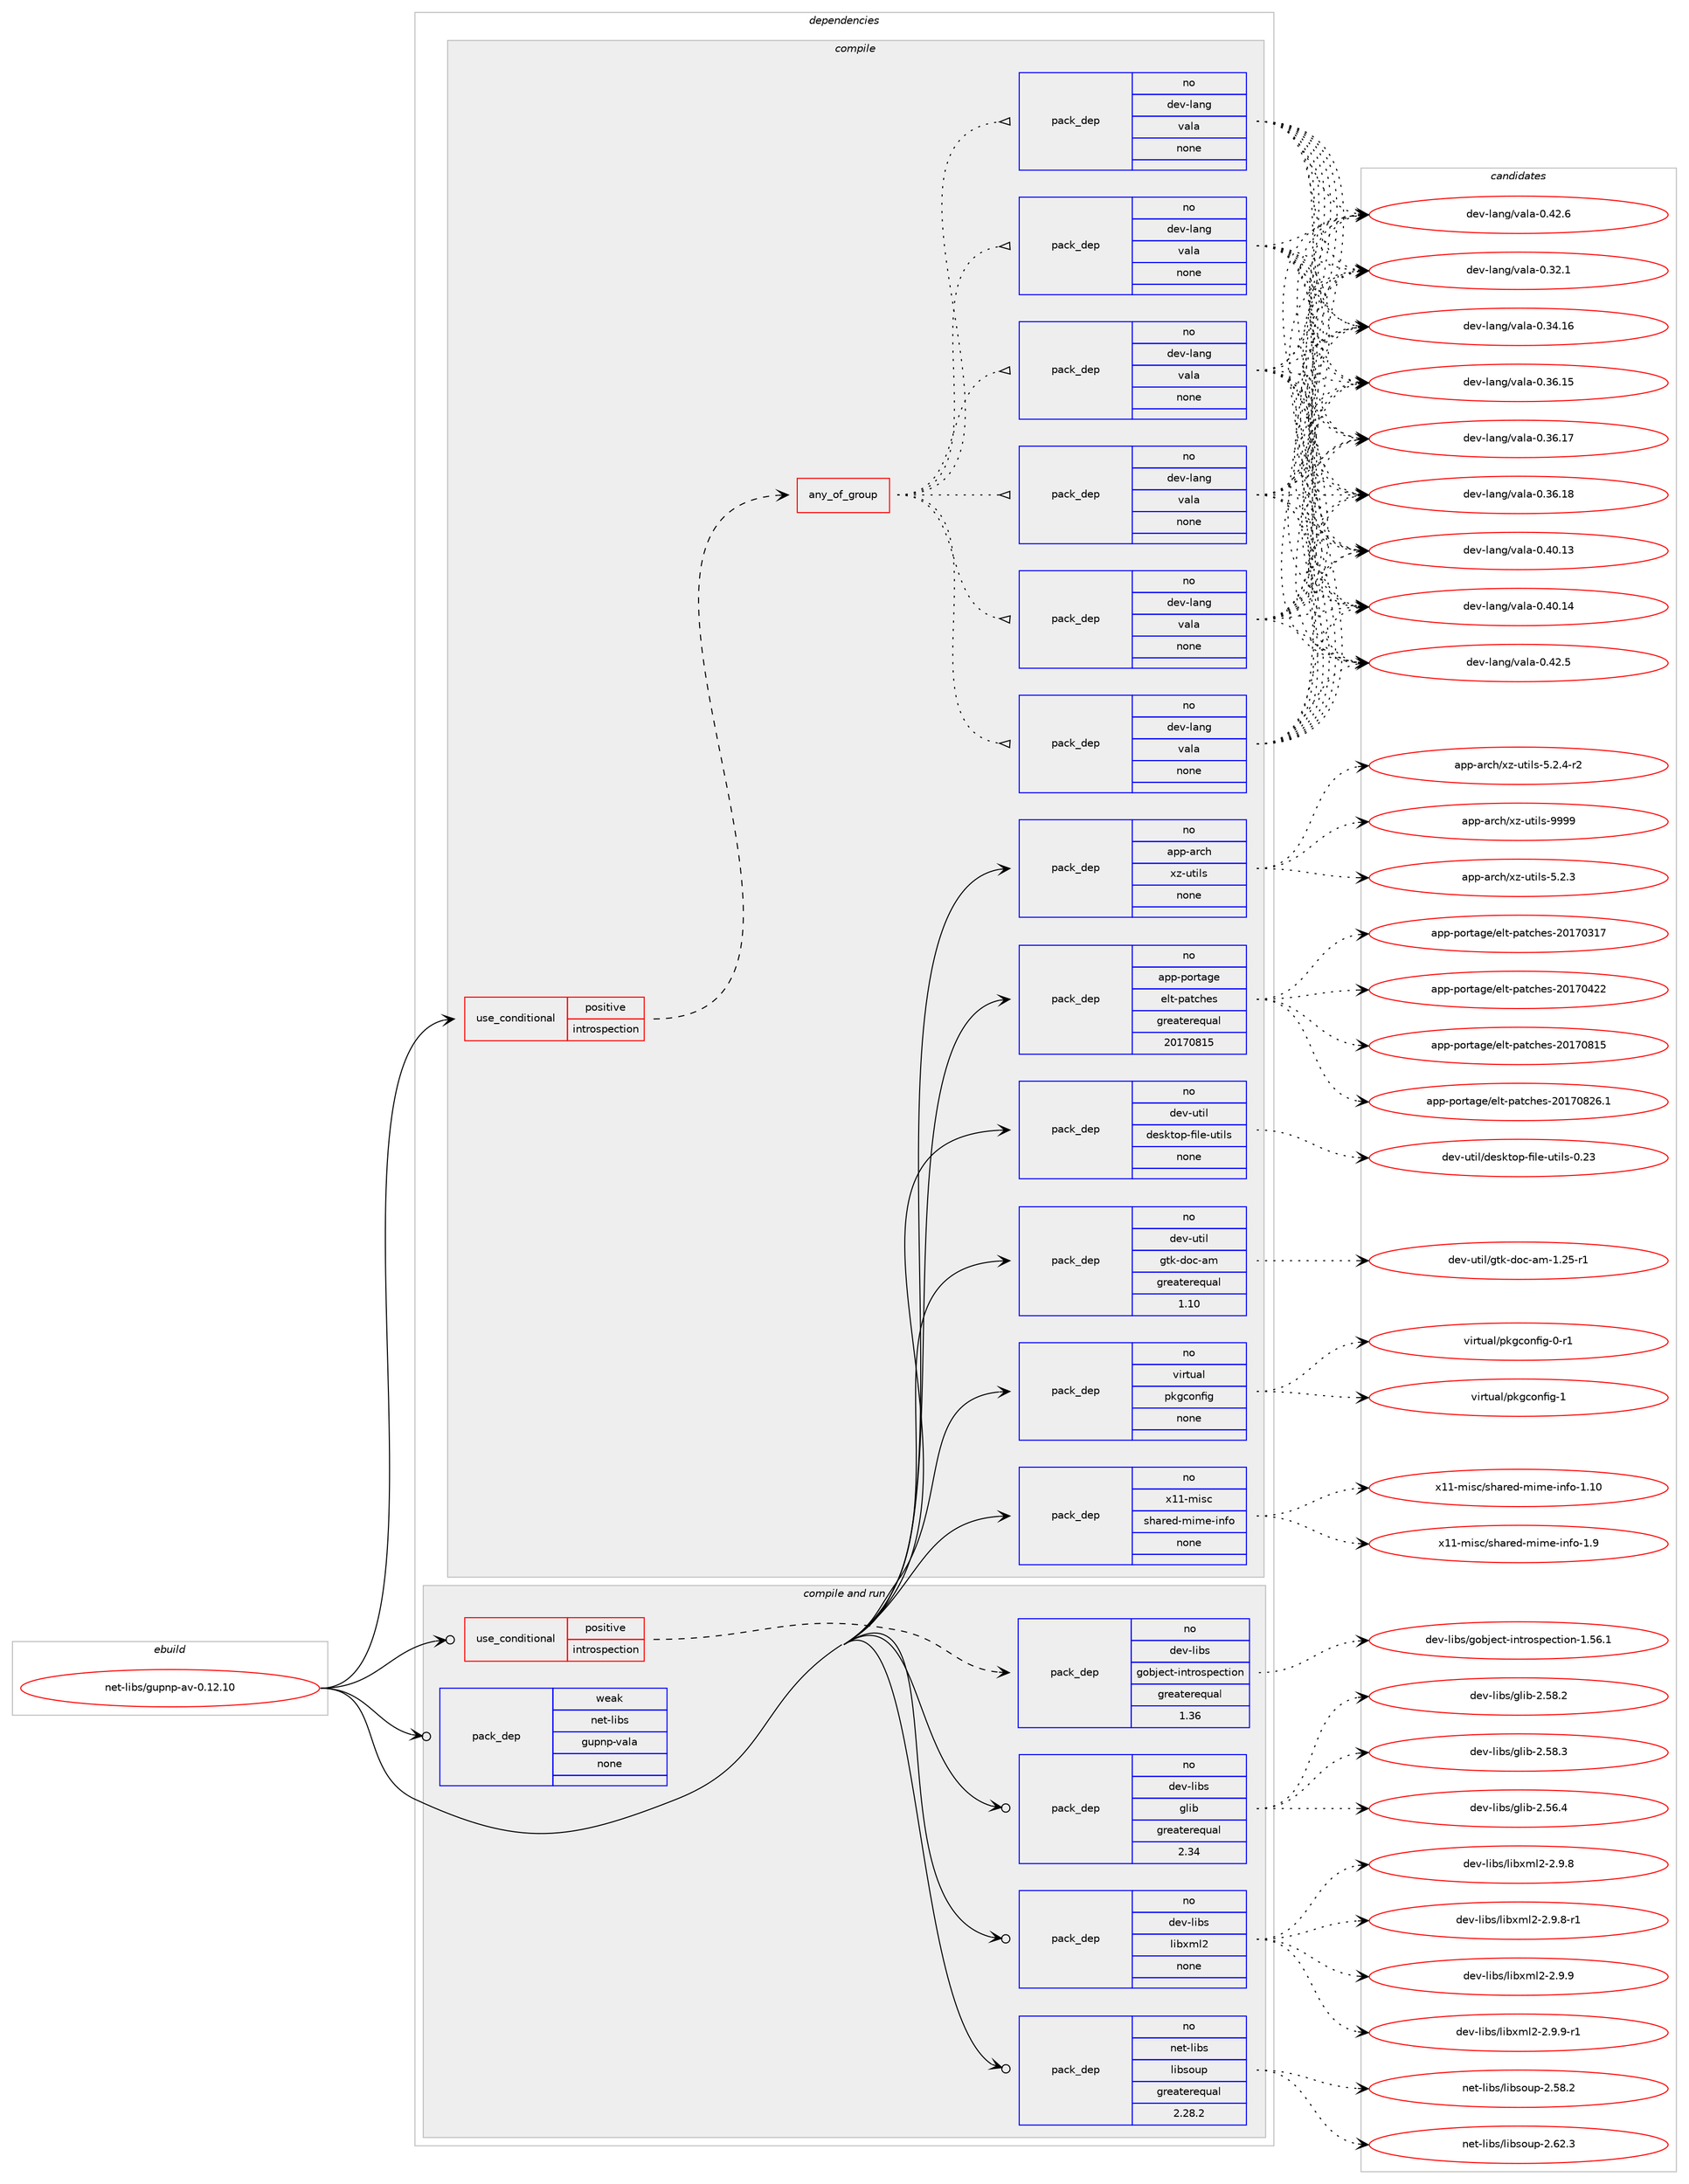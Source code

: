 digraph prolog {

# *************
# Graph options
# *************

newrank=true;
concentrate=true;
compound=true;
graph [rankdir=LR,fontname=Helvetica,fontsize=10,ranksep=1.5];#, ranksep=2.5, nodesep=0.2];
edge  [arrowhead=vee];
node  [fontname=Helvetica,fontsize=10];

# **********
# The ebuild
# **********

subgraph cluster_leftcol {
color=gray;
rank=same;
label=<<i>ebuild</i>>;
id [label="net-libs/gupnp-av-0.12.10", color=red, width=4, href="../net-libs/gupnp-av-0.12.10.svg"];
}

# ****************
# The dependencies
# ****************

subgraph cluster_midcol {
color=gray;
label=<<i>dependencies</i>>;
subgraph cluster_compile {
fillcolor="#eeeeee";
style=filled;
label=<<i>compile</i>>;
subgraph cond446081 {
dependency1659011 [label=<<TABLE BORDER="0" CELLBORDER="1" CELLSPACING="0" CELLPADDING="4"><TR><TD ROWSPAN="3" CELLPADDING="10">use_conditional</TD></TR><TR><TD>positive</TD></TR><TR><TD>introspection</TD></TR></TABLE>>, shape=none, color=red];
subgraph any26099 {
dependency1659012 [label=<<TABLE BORDER="0" CELLBORDER="1" CELLSPACING="0" CELLPADDING="4"><TR><TD CELLPADDING="10">any_of_group</TD></TR></TABLE>>, shape=none, color=red];subgraph pack1186043 {
dependency1659013 [label=<<TABLE BORDER="0" CELLBORDER="1" CELLSPACING="0" CELLPADDING="4" WIDTH="220"><TR><TD ROWSPAN="6" CELLPADDING="30">pack_dep</TD></TR><TR><TD WIDTH="110">no</TD></TR><TR><TD>dev-lang</TD></TR><TR><TD>vala</TD></TR><TR><TD>none</TD></TR><TR><TD></TD></TR></TABLE>>, shape=none, color=blue];
}
dependency1659012:e -> dependency1659013:w [weight=20,style="dotted",arrowhead="oinv"];
subgraph pack1186044 {
dependency1659014 [label=<<TABLE BORDER="0" CELLBORDER="1" CELLSPACING="0" CELLPADDING="4" WIDTH="220"><TR><TD ROWSPAN="6" CELLPADDING="30">pack_dep</TD></TR><TR><TD WIDTH="110">no</TD></TR><TR><TD>dev-lang</TD></TR><TR><TD>vala</TD></TR><TR><TD>none</TD></TR><TR><TD></TD></TR></TABLE>>, shape=none, color=blue];
}
dependency1659012:e -> dependency1659014:w [weight=20,style="dotted",arrowhead="oinv"];
subgraph pack1186045 {
dependency1659015 [label=<<TABLE BORDER="0" CELLBORDER="1" CELLSPACING="0" CELLPADDING="4" WIDTH="220"><TR><TD ROWSPAN="6" CELLPADDING="30">pack_dep</TD></TR><TR><TD WIDTH="110">no</TD></TR><TR><TD>dev-lang</TD></TR><TR><TD>vala</TD></TR><TR><TD>none</TD></TR><TR><TD></TD></TR></TABLE>>, shape=none, color=blue];
}
dependency1659012:e -> dependency1659015:w [weight=20,style="dotted",arrowhead="oinv"];
subgraph pack1186046 {
dependency1659016 [label=<<TABLE BORDER="0" CELLBORDER="1" CELLSPACING="0" CELLPADDING="4" WIDTH="220"><TR><TD ROWSPAN="6" CELLPADDING="30">pack_dep</TD></TR><TR><TD WIDTH="110">no</TD></TR><TR><TD>dev-lang</TD></TR><TR><TD>vala</TD></TR><TR><TD>none</TD></TR><TR><TD></TD></TR></TABLE>>, shape=none, color=blue];
}
dependency1659012:e -> dependency1659016:w [weight=20,style="dotted",arrowhead="oinv"];
subgraph pack1186047 {
dependency1659017 [label=<<TABLE BORDER="0" CELLBORDER="1" CELLSPACING="0" CELLPADDING="4" WIDTH="220"><TR><TD ROWSPAN="6" CELLPADDING="30">pack_dep</TD></TR><TR><TD WIDTH="110">no</TD></TR><TR><TD>dev-lang</TD></TR><TR><TD>vala</TD></TR><TR><TD>none</TD></TR><TR><TD></TD></TR></TABLE>>, shape=none, color=blue];
}
dependency1659012:e -> dependency1659017:w [weight=20,style="dotted",arrowhead="oinv"];
subgraph pack1186048 {
dependency1659018 [label=<<TABLE BORDER="0" CELLBORDER="1" CELLSPACING="0" CELLPADDING="4" WIDTH="220"><TR><TD ROWSPAN="6" CELLPADDING="30">pack_dep</TD></TR><TR><TD WIDTH="110">no</TD></TR><TR><TD>dev-lang</TD></TR><TR><TD>vala</TD></TR><TR><TD>none</TD></TR><TR><TD></TD></TR></TABLE>>, shape=none, color=blue];
}
dependency1659012:e -> dependency1659018:w [weight=20,style="dotted",arrowhead="oinv"];
}
dependency1659011:e -> dependency1659012:w [weight=20,style="dashed",arrowhead="vee"];
}
id:e -> dependency1659011:w [weight=20,style="solid",arrowhead="vee"];
subgraph pack1186049 {
dependency1659019 [label=<<TABLE BORDER="0" CELLBORDER="1" CELLSPACING="0" CELLPADDING="4" WIDTH="220"><TR><TD ROWSPAN="6" CELLPADDING="30">pack_dep</TD></TR><TR><TD WIDTH="110">no</TD></TR><TR><TD>app-arch</TD></TR><TR><TD>xz-utils</TD></TR><TR><TD>none</TD></TR><TR><TD></TD></TR></TABLE>>, shape=none, color=blue];
}
id:e -> dependency1659019:w [weight=20,style="solid",arrowhead="vee"];
subgraph pack1186050 {
dependency1659020 [label=<<TABLE BORDER="0" CELLBORDER="1" CELLSPACING="0" CELLPADDING="4" WIDTH="220"><TR><TD ROWSPAN="6" CELLPADDING="30">pack_dep</TD></TR><TR><TD WIDTH="110">no</TD></TR><TR><TD>app-portage</TD></TR><TR><TD>elt-patches</TD></TR><TR><TD>greaterequal</TD></TR><TR><TD>20170815</TD></TR></TABLE>>, shape=none, color=blue];
}
id:e -> dependency1659020:w [weight=20,style="solid",arrowhead="vee"];
subgraph pack1186051 {
dependency1659021 [label=<<TABLE BORDER="0" CELLBORDER="1" CELLSPACING="0" CELLPADDING="4" WIDTH="220"><TR><TD ROWSPAN="6" CELLPADDING="30">pack_dep</TD></TR><TR><TD WIDTH="110">no</TD></TR><TR><TD>dev-util</TD></TR><TR><TD>desktop-file-utils</TD></TR><TR><TD>none</TD></TR><TR><TD></TD></TR></TABLE>>, shape=none, color=blue];
}
id:e -> dependency1659021:w [weight=20,style="solid",arrowhead="vee"];
subgraph pack1186052 {
dependency1659022 [label=<<TABLE BORDER="0" CELLBORDER="1" CELLSPACING="0" CELLPADDING="4" WIDTH="220"><TR><TD ROWSPAN="6" CELLPADDING="30">pack_dep</TD></TR><TR><TD WIDTH="110">no</TD></TR><TR><TD>dev-util</TD></TR><TR><TD>gtk-doc-am</TD></TR><TR><TD>greaterequal</TD></TR><TR><TD>1.10</TD></TR></TABLE>>, shape=none, color=blue];
}
id:e -> dependency1659022:w [weight=20,style="solid",arrowhead="vee"];
subgraph pack1186053 {
dependency1659023 [label=<<TABLE BORDER="0" CELLBORDER="1" CELLSPACING="0" CELLPADDING="4" WIDTH="220"><TR><TD ROWSPAN="6" CELLPADDING="30">pack_dep</TD></TR><TR><TD WIDTH="110">no</TD></TR><TR><TD>virtual</TD></TR><TR><TD>pkgconfig</TD></TR><TR><TD>none</TD></TR><TR><TD></TD></TR></TABLE>>, shape=none, color=blue];
}
id:e -> dependency1659023:w [weight=20,style="solid",arrowhead="vee"];
subgraph pack1186054 {
dependency1659024 [label=<<TABLE BORDER="0" CELLBORDER="1" CELLSPACING="0" CELLPADDING="4" WIDTH="220"><TR><TD ROWSPAN="6" CELLPADDING="30">pack_dep</TD></TR><TR><TD WIDTH="110">no</TD></TR><TR><TD>x11-misc</TD></TR><TR><TD>shared-mime-info</TD></TR><TR><TD>none</TD></TR><TR><TD></TD></TR></TABLE>>, shape=none, color=blue];
}
id:e -> dependency1659024:w [weight=20,style="solid",arrowhead="vee"];
}
subgraph cluster_compileandrun {
fillcolor="#eeeeee";
style=filled;
label=<<i>compile and run</i>>;
subgraph cond446082 {
dependency1659025 [label=<<TABLE BORDER="0" CELLBORDER="1" CELLSPACING="0" CELLPADDING="4"><TR><TD ROWSPAN="3" CELLPADDING="10">use_conditional</TD></TR><TR><TD>positive</TD></TR><TR><TD>introspection</TD></TR></TABLE>>, shape=none, color=red];
subgraph pack1186055 {
dependency1659026 [label=<<TABLE BORDER="0" CELLBORDER="1" CELLSPACING="0" CELLPADDING="4" WIDTH="220"><TR><TD ROWSPAN="6" CELLPADDING="30">pack_dep</TD></TR><TR><TD WIDTH="110">no</TD></TR><TR><TD>dev-libs</TD></TR><TR><TD>gobject-introspection</TD></TR><TR><TD>greaterequal</TD></TR><TR><TD>1.36</TD></TR></TABLE>>, shape=none, color=blue];
}
dependency1659025:e -> dependency1659026:w [weight=20,style="dashed",arrowhead="vee"];
}
id:e -> dependency1659025:w [weight=20,style="solid",arrowhead="odotvee"];
subgraph pack1186056 {
dependency1659027 [label=<<TABLE BORDER="0" CELLBORDER="1" CELLSPACING="0" CELLPADDING="4" WIDTH="220"><TR><TD ROWSPAN="6" CELLPADDING="30">pack_dep</TD></TR><TR><TD WIDTH="110">no</TD></TR><TR><TD>dev-libs</TD></TR><TR><TD>glib</TD></TR><TR><TD>greaterequal</TD></TR><TR><TD>2.34</TD></TR></TABLE>>, shape=none, color=blue];
}
id:e -> dependency1659027:w [weight=20,style="solid",arrowhead="odotvee"];
subgraph pack1186057 {
dependency1659028 [label=<<TABLE BORDER="0" CELLBORDER="1" CELLSPACING="0" CELLPADDING="4" WIDTH="220"><TR><TD ROWSPAN="6" CELLPADDING="30">pack_dep</TD></TR><TR><TD WIDTH="110">no</TD></TR><TR><TD>dev-libs</TD></TR><TR><TD>libxml2</TD></TR><TR><TD>none</TD></TR><TR><TD></TD></TR></TABLE>>, shape=none, color=blue];
}
id:e -> dependency1659028:w [weight=20,style="solid",arrowhead="odotvee"];
subgraph pack1186058 {
dependency1659029 [label=<<TABLE BORDER="0" CELLBORDER="1" CELLSPACING="0" CELLPADDING="4" WIDTH="220"><TR><TD ROWSPAN="6" CELLPADDING="30">pack_dep</TD></TR><TR><TD WIDTH="110">no</TD></TR><TR><TD>net-libs</TD></TR><TR><TD>libsoup</TD></TR><TR><TD>greaterequal</TD></TR><TR><TD>2.28.2</TD></TR></TABLE>>, shape=none, color=blue];
}
id:e -> dependency1659029:w [weight=20,style="solid",arrowhead="odotvee"];
subgraph pack1186059 {
dependency1659030 [label=<<TABLE BORDER="0" CELLBORDER="1" CELLSPACING="0" CELLPADDING="4" WIDTH="220"><TR><TD ROWSPAN="6" CELLPADDING="30">pack_dep</TD></TR><TR><TD WIDTH="110">weak</TD></TR><TR><TD>net-libs</TD></TR><TR><TD>gupnp-vala</TD></TR><TR><TD>none</TD></TR><TR><TD></TD></TR></TABLE>>, shape=none, color=blue];
}
id:e -> dependency1659030:w [weight=20,style="solid",arrowhead="odotvee"];
}
subgraph cluster_run {
fillcolor="#eeeeee";
style=filled;
label=<<i>run</i>>;
}
}

# **************
# The candidates
# **************

subgraph cluster_choices {
rank=same;
color=gray;
label=<<i>candidates</i>>;

subgraph choice1186043 {
color=black;
nodesep=1;
choice100101118451089711010347118971089745484651504649 [label="dev-lang/vala-0.32.1", color=red, width=4,href="../dev-lang/vala-0.32.1.svg"];
choice10010111845108971101034711897108974548465152464954 [label="dev-lang/vala-0.34.16", color=red, width=4,href="../dev-lang/vala-0.34.16.svg"];
choice10010111845108971101034711897108974548465154464953 [label="dev-lang/vala-0.36.15", color=red, width=4,href="../dev-lang/vala-0.36.15.svg"];
choice10010111845108971101034711897108974548465154464955 [label="dev-lang/vala-0.36.17", color=red, width=4,href="../dev-lang/vala-0.36.17.svg"];
choice10010111845108971101034711897108974548465154464956 [label="dev-lang/vala-0.36.18", color=red, width=4,href="../dev-lang/vala-0.36.18.svg"];
choice10010111845108971101034711897108974548465248464951 [label="dev-lang/vala-0.40.13", color=red, width=4,href="../dev-lang/vala-0.40.13.svg"];
choice10010111845108971101034711897108974548465248464952 [label="dev-lang/vala-0.40.14", color=red, width=4,href="../dev-lang/vala-0.40.14.svg"];
choice100101118451089711010347118971089745484652504653 [label="dev-lang/vala-0.42.5", color=red, width=4,href="../dev-lang/vala-0.42.5.svg"];
choice100101118451089711010347118971089745484652504654 [label="dev-lang/vala-0.42.6", color=red, width=4,href="../dev-lang/vala-0.42.6.svg"];
dependency1659013:e -> choice100101118451089711010347118971089745484651504649:w [style=dotted,weight="100"];
dependency1659013:e -> choice10010111845108971101034711897108974548465152464954:w [style=dotted,weight="100"];
dependency1659013:e -> choice10010111845108971101034711897108974548465154464953:w [style=dotted,weight="100"];
dependency1659013:e -> choice10010111845108971101034711897108974548465154464955:w [style=dotted,weight="100"];
dependency1659013:e -> choice10010111845108971101034711897108974548465154464956:w [style=dotted,weight="100"];
dependency1659013:e -> choice10010111845108971101034711897108974548465248464951:w [style=dotted,weight="100"];
dependency1659013:e -> choice10010111845108971101034711897108974548465248464952:w [style=dotted,weight="100"];
dependency1659013:e -> choice100101118451089711010347118971089745484652504653:w [style=dotted,weight="100"];
dependency1659013:e -> choice100101118451089711010347118971089745484652504654:w [style=dotted,weight="100"];
}
subgraph choice1186044 {
color=black;
nodesep=1;
choice100101118451089711010347118971089745484651504649 [label="dev-lang/vala-0.32.1", color=red, width=4,href="../dev-lang/vala-0.32.1.svg"];
choice10010111845108971101034711897108974548465152464954 [label="dev-lang/vala-0.34.16", color=red, width=4,href="../dev-lang/vala-0.34.16.svg"];
choice10010111845108971101034711897108974548465154464953 [label="dev-lang/vala-0.36.15", color=red, width=4,href="../dev-lang/vala-0.36.15.svg"];
choice10010111845108971101034711897108974548465154464955 [label="dev-lang/vala-0.36.17", color=red, width=4,href="../dev-lang/vala-0.36.17.svg"];
choice10010111845108971101034711897108974548465154464956 [label="dev-lang/vala-0.36.18", color=red, width=4,href="../dev-lang/vala-0.36.18.svg"];
choice10010111845108971101034711897108974548465248464951 [label="dev-lang/vala-0.40.13", color=red, width=4,href="../dev-lang/vala-0.40.13.svg"];
choice10010111845108971101034711897108974548465248464952 [label="dev-lang/vala-0.40.14", color=red, width=4,href="../dev-lang/vala-0.40.14.svg"];
choice100101118451089711010347118971089745484652504653 [label="dev-lang/vala-0.42.5", color=red, width=4,href="../dev-lang/vala-0.42.5.svg"];
choice100101118451089711010347118971089745484652504654 [label="dev-lang/vala-0.42.6", color=red, width=4,href="../dev-lang/vala-0.42.6.svg"];
dependency1659014:e -> choice100101118451089711010347118971089745484651504649:w [style=dotted,weight="100"];
dependency1659014:e -> choice10010111845108971101034711897108974548465152464954:w [style=dotted,weight="100"];
dependency1659014:e -> choice10010111845108971101034711897108974548465154464953:w [style=dotted,weight="100"];
dependency1659014:e -> choice10010111845108971101034711897108974548465154464955:w [style=dotted,weight="100"];
dependency1659014:e -> choice10010111845108971101034711897108974548465154464956:w [style=dotted,weight="100"];
dependency1659014:e -> choice10010111845108971101034711897108974548465248464951:w [style=dotted,weight="100"];
dependency1659014:e -> choice10010111845108971101034711897108974548465248464952:w [style=dotted,weight="100"];
dependency1659014:e -> choice100101118451089711010347118971089745484652504653:w [style=dotted,weight="100"];
dependency1659014:e -> choice100101118451089711010347118971089745484652504654:w [style=dotted,weight="100"];
}
subgraph choice1186045 {
color=black;
nodesep=1;
choice100101118451089711010347118971089745484651504649 [label="dev-lang/vala-0.32.1", color=red, width=4,href="../dev-lang/vala-0.32.1.svg"];
choice10010111845108971101034711897108974548465152464954 [label="dev-lang/vala-0.34.16", color=red, width=4,href="../dev-lang/vala-0.34.16.svg"];
choice10010111845108971101034711897108974548465154464953 [label="dev-lang/vala-0.36.15", color=red, width=4,href="../dev-lang/vala-0.36.15.svg"];
choice10010111845108971101034711897108974548465154464955 [label="dev-lang/vala-0.36.17", color=red, width=4,href="../dev-lang/vala-0.36.17.svg"];
choice10010111845108971101034711897108974548465154464956 [label="dev-lang/vala-0.36.18", color=red, width=4,href="../dev-lang/vala-0.36.18.svg"];
choice10010111845108971101034711897108974548465248464951 [label="dev-lang/vala-0.40.13", color=red, width=4,href="../dev-lang/vala-0.40.13.svg"];
choice10010111845108971101034711897108974548465248464952 [label="dev-lang/vala-0.40.14", color=red, width=4,href="../dev-lang/vala-0.40.14.svg"];
choice100101118451089711010347118971089745484652504653 [label="dev-lang/vala-0.42.5", color=red, width=4,href="../dev-lang/vala-0.42.5.svg"];
choice100101118451089711010347118971089745484652504654 [label="dev-lang/vala-0.42.6", color=red, width=4,href="../dev-lang/vala-0.42.6.svg"];
dependency1659015:e -> choice100101118451089711010347118971089745484651504649:w [style=dotted,weight="100"];
dependency1659015:e -> choice10010111845108971101034711897108974548465152464954:w [style=dotted,weight="100"];
dependency1659015:e -> choice10010111845108971101034711897108974548465154464953:w [style=dotted,weight="100"];
dependency1659015:e -> choice10010111845108971101034711897108974548465154464955:w [style=dotted,weight="100"];
dependency1659015:e -> choice10010111845108971101034711897108974548465154464956:w [style=dotted,weight="100"];
dependency1659015:e -> choice10010111845108971101034711897108974548465248464951:w [style=dotted,weight="100"];
dependency1659015:e -> choice10010111845108971101034711897108974548465248464952:w [style=dotted,weight="100"];
dependency1659015:e -> choice100101118451089711010347118971089745484652504653:w [style=dotted,weight="100"];
dependency1659015:e -> choice100101118451089711010347118971089745484652504654:w [style=dotted,weight="100"];
}
subgraph choice1186046 {
color=black;
nodesep=1;
choice100101118451089711010347118971089745484651504649 [label="dev-lang/vala-0.32.1", color=red, width=4,href="../dev-lang/vala-0.32.1.svg"];
choice10010111845108971101034711897108974548465152464954 [label="dev-lang/vala-0.34.16", color=red, width=4,href="../dev-lang/vala-0.34.16.svg"];
choice10010111845108971101034711897108974548465154464953 [label="dev-lang/vala-0.36.15", color=red, width=4,href="../dev-lang/vala-0.36.15.svg"];
choice10010111845108971101034711897108974548465154464955 [label="dev-lang/vala-0.36.17", color=red, width=4,href="../dev-lang/vala-0.36.17.svg"];
choice10010111845108971101034711897108974548465154464956 [label="dev-lang/vala-0.36.18", color=red, width=4,href="../dev-lang/vala-0.36.18.svg"];
choice10010111845108971101034711897108974548465248464951 [label="dev-lang/vala-0.40.13", color=red, width=4,href="../dev-lang/vala-0.40.13.svg"];
choice10010111845108971101034711897108974548465248464952 [label="dev-lang/vala-0.40.14", color=red, width=4,href="../dev-lang/vala-0.40.14.svg"];
choice100101118451089711010347118971089745484652504653 [label="dev-lang/vala-0.42.5", color=red, width=4,href="../dev-lang/vala-0.42.5.svg"];
choice100101118451089711010347118971089745484652504654 [label="dev-lang/vala-0.42.6", color=red, width=4,href="../dev-lang/vala-0.42.6.svg"];
dependency1659016:e -> choice100101118451089711010347118971089745484651504649:w [style=dotted,weight="100"];
dependency1659016:e -> choice10010111845108971101034711897108974548465152464954:w [style=dotted,weight="100"];
dependency1659016:e -> choice10010111845108971101034711897108974548465154464953:w [style=dotted,weight="100"];
dependency1659016:e -> choice10010111845108971101034711897108974548465154464955:w [style=dotted,weight="100"];
dependency1659016:e -> choice10010111845108971101034711897108974548465154464956:w [style=dotted,weight="100"];
dependency1659016:e -> choice10010111845108971101034711897108974548465248464951:w [style=dotted,weight="100"];
dependency1659016:e -> choice10010111845108971101034711897108974548465248464952:w [style=dotted,weight="100"];
dependency1659016:e -> choice100101118451089711010347118971089745484652504653:w [style=dotted,weight="100"];
dependency1659016:e -> choice100101118451089711010347118971089745484652504654:w [style=dotted,weight="100"];
}
subgraph choice1186047 {
color=black;
nodesep=1;
choice100101118451089711010347118971089745484651504649 [label="dev-lang/vala-0.32.1", color=red, width=4,href="../dev-lang/vala-0.32.1.svg"];
choice10010111845108971101034711897108974548465152464954 [label="dev-lang/vala-0.34.16", color=red, width=4,href="../dev-lang/vala-0.34.16.svg"];
choice10010111845108971101034711897108974548465154464953 [label="dev-lang/vala-0.36.15", color=red, width=4,href="../dev-lang/vala-0.36.15.svg"];
choice10010111845108971101034711897108974548465154464955 [label="dev-lang/vala-0.36.17", color=red, width=4,href="../dev-lang/vala-0.36.17.svg"];
choice10010111845108971101034711897108974548465154464956 [label="dev-lang/vala-0.36.18", color=red, width=4,href="../dev-lang/vala-0.36.18.svg"];
choice10010111845108971101034711897108974548465248464951 [label="dev-lang/vala-0.40.13", color=red, width=4,href="../dev-lang/vala-0.40.13.svg"];
choice10010111845108971101034711897108974548465248464952 [label="dev-lang/vala-0.40.14", color=red, width=4,href="../dev-lang/vala-0.40.14.svg"];
choice100101118451089711010347118971089745484652504653 [label="dev-lang/vala-0.42.5", color=red, width=4,href="../dev-lang/vala-0.42.5.svg"];
choice100101118451089711010347118971089745484652504654 [label="dev-lang/vala-0.42.6", color=red, width=4,href="../dev-lang/vala-0.42.6.svg"];
dependency1659017:e -> choice100101118451089711010347118971089745484651504649:w [style=dotted,weight="100"];
dependency1659017:e -> choice10010111845108971101034711897108974548465152464954:w [style=dotted,weight="100"];
dependency1659017:e -> choice10010111845108971101034711897108974548465154464953:w [style=dotted,weight="100"];
dependency1659017:e -> choice10010111845108971101034711897108974548465154464955:w [style=dotted,weight="100"];
dependency1659017:e -> choice10010111845108971101034711897108974548465154464956:w [style=dotted,weight="100"];
dependency1659017:e -> choice10010111845108971101034711897108974548465248464951:w [style=dotted,weight="100"];
dependency1659017:e -> choice10010111845108971101034711897108974548465248464952:w [style=dotted,weight="100"];
dependency1659017:e -> choice100101118451089711010347118971089745484652504653:w [style=dotted,weight="100"];
dependency1659017:e -> choice100101118451089711010347118971089745484652504654:w [style=dotted,weight="100"];
}
subgraph choice1186048 {
color=black;
nodesep=1;
choice100101118451089711010347118971089745484651504649 [label="dev-lang/vala-0.32.1", color=red, width=4,href="../dev-lang/vala-0.32.1.svg"];
choice10010111845108971101034711897108974548465152464954 [label="dev-lang/vala-0.34.16", color=red, width=4,href="../dev-lang/vala-0.34.16.svg"];
choice10010111845108971101034711897108974548465154464953 [label="dev-lang/vala-0.36.15", color=red, width=4,href="../dev-lang/vala-0.36.15.svg"];
choice10010111845108971101034711897108974548465154464955 [label="dev-lang/vala-0.36.17", color=red, width=4,href="../dev-lang/vala-0.36.17.svg"];
choice10010111845108971101034711897108974548465154464956 [label="dev-lang/vala-0.36.18", color=red, width=4,href="../dev-lang/vala-0.36.18.svg"];
choice10010111845108971101034711897108974548465248464951 [label="dev-lang/vala-0.40.13", color=red, width=4,href="../dev-lang/vala-0.40.13.svg"];
choice10010111845108971101034711897108974548465248464952 [label="dev-lang/vala-0.40.14", color=red, width=4,href="../dev-lang/vala-0.40.14.svg"];
choice100101118451089711010347118971089745484652504653 [label="dev-lang/vala-0.42.5", color=red, width=4,href="../dev-lang/vala-0.42.5.svg"];
choice100101118451089711010347118971089745484652504654 [label="dev-lang/vala-0.42.6", color=red, width=4,href="../dev-lang/vala-0.42.6.svg"];
dependency1659018:e -> choice100101118451089711010347118971089745484651504649:w [style=dotted,weight="100"];
dependency1659018:e -> choice10010111845108971101034711897108974548465152464954:w [style=dotted,weight="100"];
dependency1659018:e -> choice10010111845108971101034711897108974548465154464953:w [style=dotted,weight="100"];
dependency1659018:e -> choice10010111845108971101034711897108974548465154464955:w [style=dotted,weight="100"];
dependency1659018:e -> choice10010111845108971101034711897108974548465154464956:w [style=dotted,weight="100"];
dependency1659018:e -> choice10010111845108971101034711897108974548465248464951:w [style=dotted,weight="100"];
dependency1659018:e -> choice10010111845108971101034711897108974548465248464952:w [style=dotted,weight="100"];
dependency1659018:e -> choice100101118451089711010347118971089745484652504653:w [style=dotted,weight="100"];
dependency1659018:e -> choice100101118451089711010347118971089745484652504654:w [style=dotted,weight="100"];
}
subgraph choice1186049 {
color=black;
nodesep=1;
choice971121124597114991044712012245117116105108115455346504651 [label="app-arch/xz-utils-5.2.3", color=red, width=4,href="../app-arch/xz-utils-5.2.3.svg"];
choice9711211245971149910447120122451171161051081154553465046524511450 [label="app-arch/xz-utils-5.2.4-r2", color=red, width=4,href="../app-arch/xz-utils-5.2.4-r2.svg"];
choice9711211245971149910447120122451171161051081154557575757 [label="app-arch/xz-utils-9999", color=red, width=4,href="../app-arch/xz-utils-9999.svg"];
dependency1659019:e -> choice971121124597114991044712012245117116105108115455346504651:w [style=dotted,weight="100"];
dependency1659019:e -> choice9711211245971149910447120122451171161051081154553465046524511450:w [style=dotted,weight="100"];
dependency1659019:e -> choice9711211245971149910447120122451171161051081154557575757:w [style=dotted,weight="100"];
}
subgraph choice1186050 {
color=black;
nodesep=1;
choice97112112451121111141169710310147101108116451129711699104101115455048495548514955 [label="app-portage/elt-patches-20170317", color=red, width=4,href="../app-portage/elt-patches-20170317.svg"];
choice97112112451121111141169710310147101108116451129711699104101115455048495548525050 [label="app-portage/elt-patches-20170422", color=red, width=4,href="../app-portage/elt-patches-20170422.svg"];
choice97112112451121111141169710310147101108116451129711699104101115455048495548564953 [label="app-portage/elt-patches-20170815", color=red, width=4,href="../app-portage/elt-patches-20170815.svg"];
choice971121124511211111411697103101471011081164511297116991041011154550484955485650544649 [label="app-portage/elt-patches-20170826.1", color=red, width=4,href="../app-portage/elt-patches-20170826.1.svg"];
dependency1659020:e -> choice97112112451121111141169710310147101108116451129711699104101115455048495548514955:w [style=dotted,weight="100"];
dependency1659020:e -> choice97112112451121111141169710310147101108116451129711699104101115455048495548525050:w [style=dotted,weight="100"];
dependency1659020:e -> choice97112112451121111141169710310147101108116451129711699104101115455048495548564953:w [style=dotted,weight="100"];
dependency1659020:e -> choice971121124511211111411697103101471011081164511297116991041011154550484955485650544649:w [style=dotted,weight="100"];
}
subgraph choice1186051 {
color=black;
nodesep=1;
choice100101118451171161051084710010111510711611111245102105108101451171161051081154548465051 [label="dev-util/desktop-file-utils-0.23", color=red, width=4,href="../dev-util/desktop-file-utils-0.23.svg"];
dependency1659021:e -> choice100101118451171161051084710010111510711611111245102105108101451171161051081154548465051:w [style=dotted,weight="100"];
}
subgraph choice1186052 {
color=black;
nodesep=1;
choice10010111845117116105108471031161074510011199459710945494650534511449 [label="dev-util/gtk-doc-am-1.25-r1", color=red, width=4,href="../dev-util/gtk-doc-am-1.25-r1.svg"];
dependency1659022:e -> choice10010111845117116105108471031161074510011199459710945494650534511449:w [style=dotted,weight="100"];
}
subgraph choice1186053 {
color=black;
nodesep=1;
choice11810511411611797108471121071039911111010210510345484511449 [label="virtual/pkgconfig-0-r1", color=red, width=4,href="../virtual/pkgconfig-0-r1.svg"];
choice1181051141161179710847112107103991111101021051034549 [label="virtual/pkgconfig-1", color=red, width=4,href="../virtual/pkgconfig-1.svg"];
dependency1659023:e -> choice11810511411611797108471121071039911111010210510345484511449:w [style=dotted,weight="100"];
dependency1659023:e -> choice1181051141161179710847112107103991111101021051034549:w [style=dotted,weight="100"];
}
subgraph choice1186054 {
color=black;
nodesep=1;
choice12049494510910511599471151049711410110045109105109101451051101021114549464948 [label="x11-misc/shared-mime-info-1.10", color=red, width=4,href="../x11-misc/shared-mime-info-1.10.svg"];
choice120494945109105115994711510497114101100451091051091014510511010211145494657 [label="x11-misc/shared-mime-info-1.9", color=red, width=4,href="../x11-misc/shared-mime-info-1.9.svg"];
dependency1659024:e -> choice12049494510910511599471151049711410110045109105109101451051101021114549464948:w [style=dotted,weight="100"];
dependency1659024:e -> choice120494945109105115994711510497114101100451091051091014510511010211145494657:w [style=dotted,weight="100"];
}
subgraph choice1186055 {
color=black;
nodesep=1;
choice1001011184510810598115471031119810610199116451051101161141111151121019911610511111045494653544649 [label="dev-libs/gobject-introspection-1.56.1", color=red, width=4,href="../dev-libs/gobject-introspection-1.56.1.svg"];
dependency1659026:e -> choice1001011184510810598115471031119810610199116451051101161141111151121019911610511111045494653544649:w [style=dotted,weight="100"];
}
subgraph choice1186056 {
color=black;
nodesep=1;
choice1001011184510810598115471031081059845504653544652 [label="dev-libs/glib-2.56.4", color=red, width=4,href="../dev-libs/glib-2.56.4.svg"];
choice1001011184510810598115471031081059845504653564650 [label="dev-libs/glib-2.58.2", color=red, width=4,href="../dev-libs/glib-2.58.2.svg"];
choice1001011184510810598115471031081059845504653564651 [label="dev-libs/glib-2.58.3", color=red, width=4,href="../dev-libs/glib-2.58.3.svg"];
dependency1659027:e -> choice1001011184510810598115471031081059845504653544652:w [style=dotted,weight="100"];
dependency1659027:e -> choice1001011184510810598115471031081059845504653564650:w [style=dotted,weight="100"];
dependency1659027:e -> choice1001011184510810598115471031081059845504653564651:w [style=dotted,weight="100"];
}
subgraph choice1186057 {
color=black;
nodesep=1;
choice1001011184510810598115471081059812010910850455046574656 [label="dev-libs/libxml2-2.9.8", color=red, width=4,href="../dev-libs/libxml2-2.9.8.svg"];
choice10010111845108105981154710810598120109108504550465746564511449 [label="dev-libs/libxml2-2.9.8-r1", color=red, width=4,href="../dev-libs/libxml2-2.9.8-r1.svg"];
choice1001011184510810598115471081059812010910850455046574657 [label="dev-libs/libxml2-2.9.9", color=red, width=4,href="../dev-libs/libxml2-2.9.9.svg"];
choice10010111845108105981154710810598120109108504550465746574511449 [label="dev-libs/libxml2-2.9.9-r1", color=red, width=4,href="../dev-libs/libxml2-2.9.9-r1.svg"];
dependency1659028:e -> choice1001011184510810598115471081059812010910850455046574656:w [style=dotted,weight="100"];
dependency1659028:e -> choice10010111845108105981154710810598120109108504550465746564511449:w [style=dotted,weight="100"];
dependency1659028:e -> choice1001011184510810598115471081059812010910850455046574657:w [style=dotted,weight="100"];
dependency1659028:e -> choice10010111845108105981154710810598120109108504550465746574511449:w [style=dotted,weight="100"];
}
subgraph choice1186058 {
color=black;
nodesep=1;
choice1101011164510810598115471081059811511111711245504653564650 [label="net-libs/libsoup-2.58.2", color=red, width=4,href="../net-libs/libsoup-2.58.2.svg"];
choice1101011164510810598115471081059811511111711245504654504651 [label="net-libs/libsoup-2.62.3", color=red, width=4,href="../net-libs/libsoup-2.62.3.svg"];
dependency1659029:e -> choice1101011164510810598115471081059811511111711245504653564650:w [style=dotted,weight="100"];
dependency1659029:e -> choice1101011164510810598115471081059811511111711245504654504651:w [style=dotted,weight="100"];
}
subgraph choice1186059 {
color=black;
nodesep=1;
}
}

}
